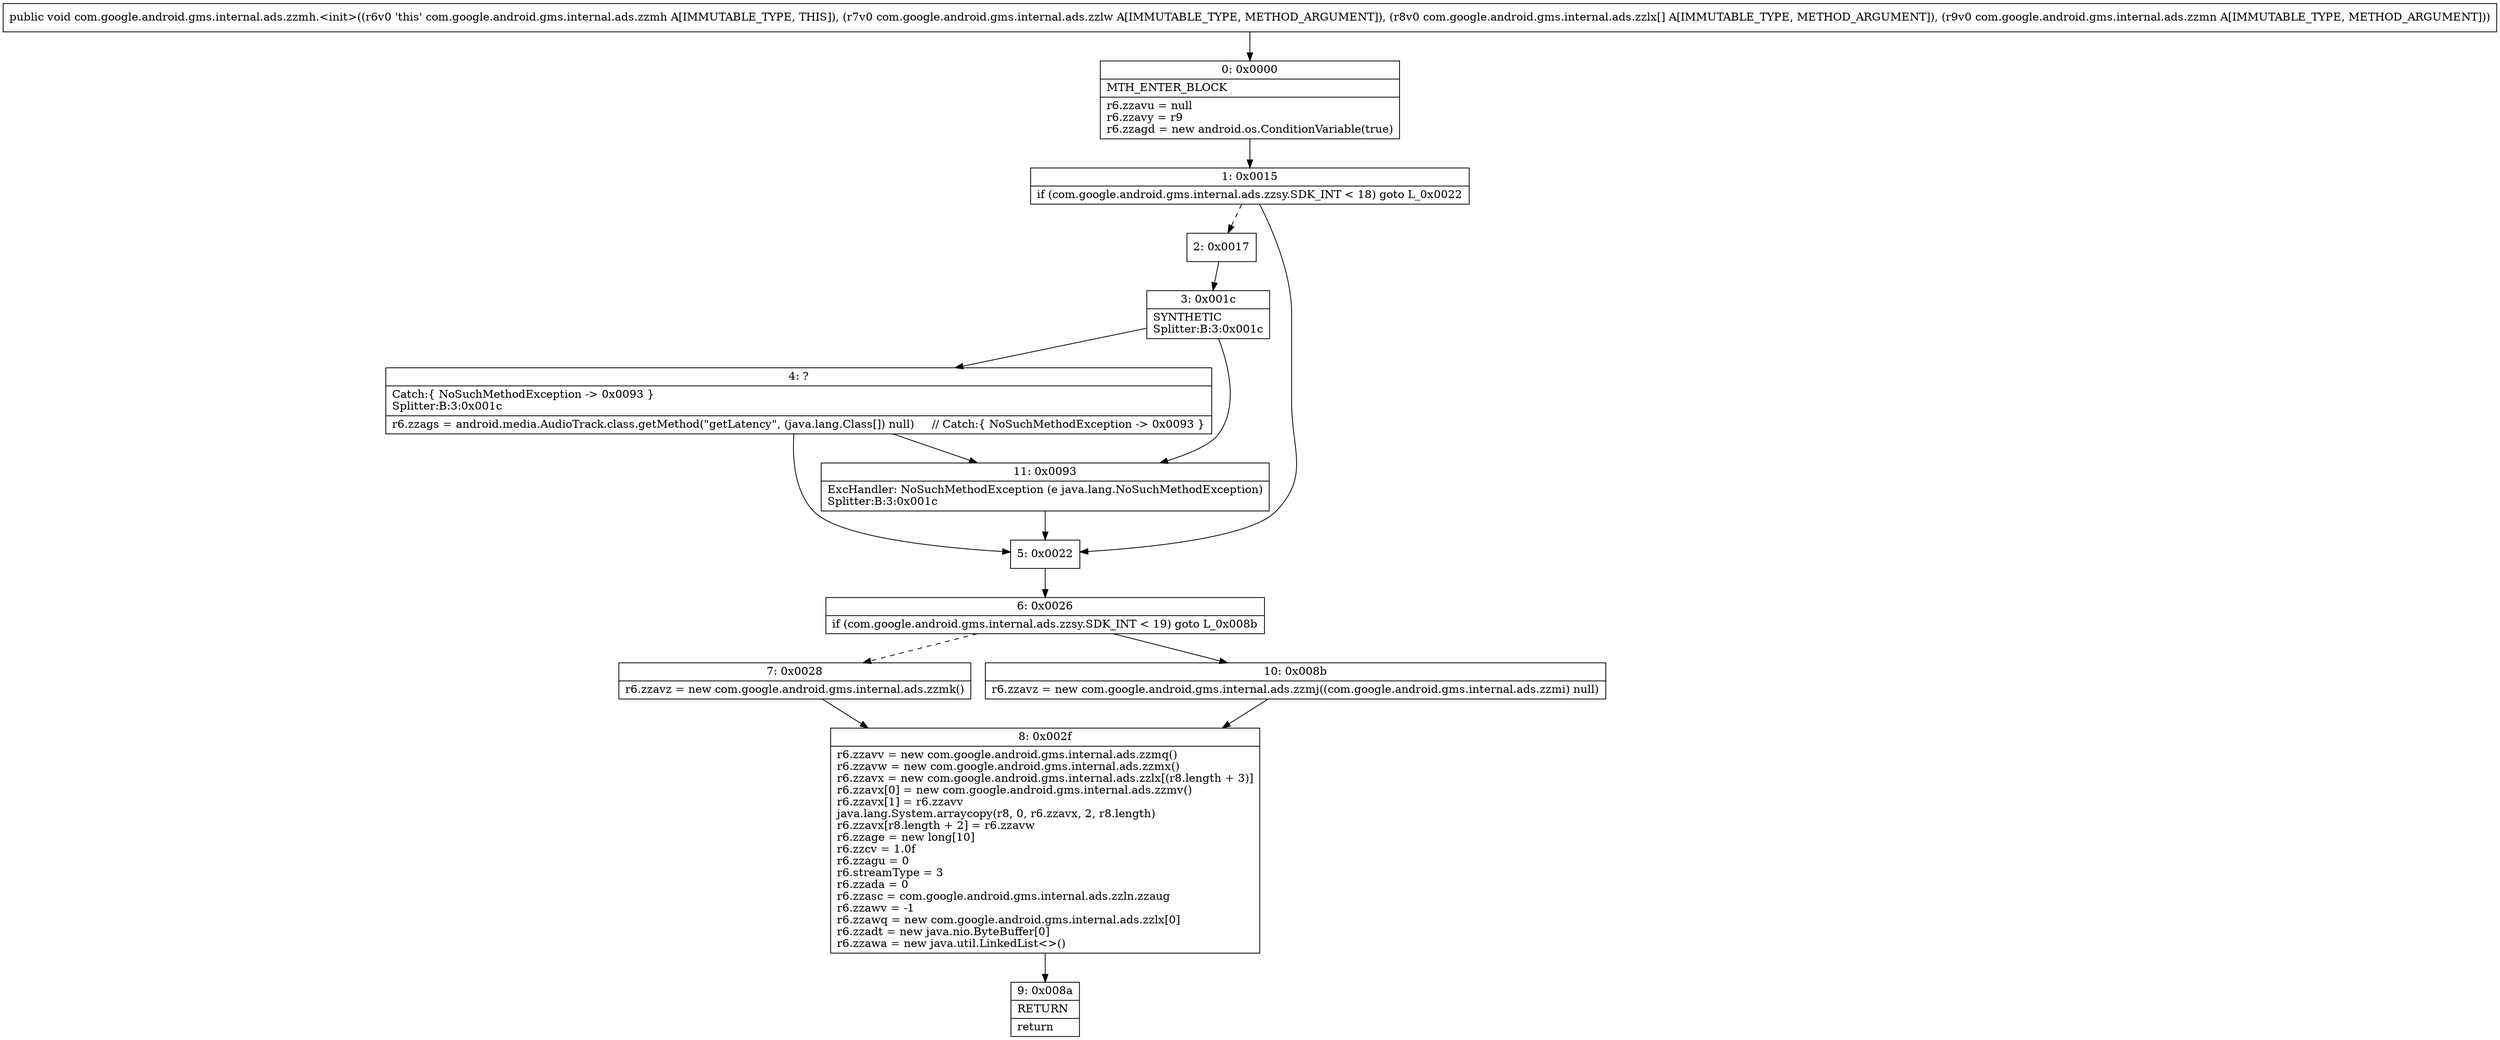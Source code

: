 digraph "CFG forcom.google.android.gms.internal.ads.zzmh.\<init\>(Lcom\/google\/android\/gms\/internal\/ads\/zzlw;[Lcom\/google\/android\/gms\/internal\/ads\/zzlx;Lcom\/google\/android\/gms\/internal\/ads\/zzmn;)V" {
Node_0 [shape=record,label="{0\:\ 0x0000|MTH_ENTER_BLOCK\l|r6.zzavu = null\lr6.zzavy = r9\lr6.zzagd = new android.os.ConditionVariable(true)\l}"];
Node_1 [shape=record,label="{1\:\ 0x0015|if (com.google.android.gms.internal.ads.zzsy.SDK_INT \< 18) goto L_0x0022\l}"];
Node_2 [shape=record,label="{2\:\ 0x0017}"];
Node_3 [shape=record,label="{3\:\ 0x001c|SYNTHETIC\lSplitter:B:3:0x001c\l}"];
Node_4 [shape=record,label="{4\:\ ?|Catch:\{ NoSuchMethodException \-\> 0x0093 \}\lSplitter:B:3:0x001c\l|r6.zzags = android.media.AudioTrack.class.getMethod(\"getLatency\", (java.lang.Class[]) null)     \/\/ Catch:\{ NoSuchMethodException \-\> 0x0093 \}\l}"];
Node_5 [shape=record,label="{5\:\ 0x0022}"];
Node_6 [shape=record,label="{6\:\ 0x0026|if (com.google.android.gms.internal.ads.zzsy.SDK_INT \< 19) goto L_0x008b\l}"];
Node_7 [shape=record,label="{7\:\ 0x0028|r6.zzavz = new com.google.android.gms.internal.ads.zzmk()\l}"];
Node_8 [shape=record,label="{8\:\ 0x002f|r6.zzavv = new com.google.android.gms.internal.ads.zzmq()\lr6.zzavw = new com.google.android.gms.internal.ads.zzmx()\lr6.zzavx = new com.google.android.gms.internal.ads.zzlx[(r8.length + 3)]\lr6.zzavx[0] = new com.google.android.gms.internal.ads.zzmv()\lr6.zzavx[1] = r6.zzavv\ljava.lang.System.arraycopy(r8, 0, r6.zzavx, 2, r8.length)\lr6.zzavx[r8.length + 2] = r6.zzavw\lr6.zzage = new long[10]\lr6.zzcv = 1.0f\lr6.zzagu = 0\lr6.streamType = 3\lr6.zzada = 0\lr6.zzasc = com.google.android.gms.internal.ads.zzln.zzaug\lr6.zzawv = \-1\lr6.zzawq = new com.google.android.gms.internal.ads.zzlx[0]\lr6.zzadt = new java.nio.ByteBuffer[0]\lr6.zzawa = new java.util.LinkedList\<\>()\l}"];
Node_9 [shape=record,label="{9\:\ 0x008a|RETURN\l|return\l}"];
Node_10 [shape=record,label="{10\:\ 0x008b|r6.zzavz = new com.google.android.gms.internal.ads.zzmj((com.google.android.gms.internal.ads.zzmi) null)\l}"];
Node_11 [shape=record,label="{11\:\ 0x0093|ExcHandler: NoSuchMethodException (e java.lang.NoSuchMethodException)\lSplitter:B:3:0x001c\l}"];
MethodNode[shape=record,label="{public void com.google.android.gms.internal.ads.zzmh.\<init\>((r6v0 'this' com.google.android.gms.internal.ads.zzmh A[IMMUTABLE_TYPE, THIS]), (r7v0 com.google.android.gms.internal.ads.zzlw A[IMMUTABLE_TYPE, METHOD_ARGUMENT]), (r8v0 com.google.android.gms.internal.ads.zzlx[] A[IMMUTABLE_TYPE, METHOD_ARGUMENT]), (r9v0 com.google.android.gms.internal.ads.zzmn A[IMMUTABLE_TYPE, METHOD_ARGUMENT])) }"];
MethodNode -> Node_0;
Node_0 -> Node_1;
Node_1 -> Node_2[style=dashed];
Node_1 -> Node_5;
Node_2 -> Node_3;
Node_3 -> Node_4;
Node_3 -> Node_11;
Node_4 -> Node_5;
Node_4 -> Node_11;
Node_5 -> Node_6;
Node_6 -> Node_7[style=dashed];
Node_6 -> Node_10;
Node_7 -> Node_8;
Node_8 -> Node_9;
Node_10 -> Node_8;
Node_11 -> Node_5;
}

